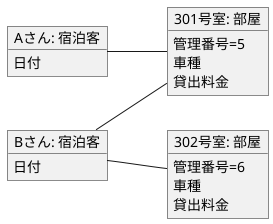 @startuml
left to right direction
object "Aさん: 宿泊客" as k2 {
日付
}
object "Bさん: 宿泊客" as k1 {
日付
}
object "301号室: 部屋" as car1 {
管理番号=5
車種
貸出料金
}
object "302号室: 部屋" as car2 {
管理番号=6
車種
貸出料金
}
k1 -- car1
k1 -- car2
k2 -- car1
@enduml